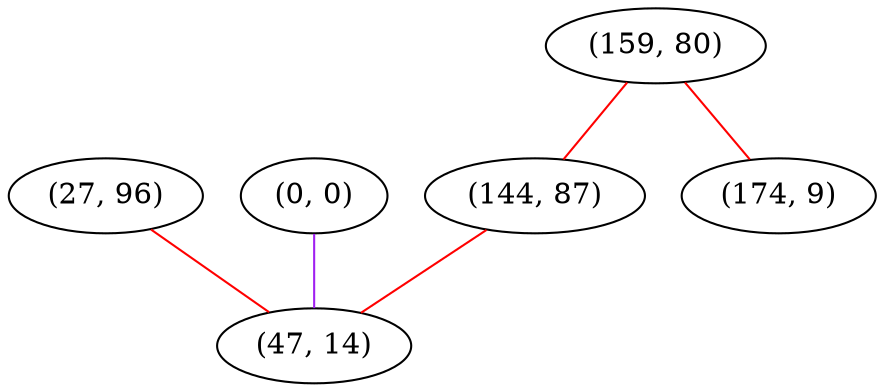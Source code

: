graph "" {
"(27, 96)";
"(0, 0)";
"(159, 80)";
"(144, 87)";
"(47, 14)";
"(174, 9)";
"(27, 96)" -- "(47, 14)"  [color=red, key=0, weight=1];
"(0, 0)" -- "(47, 14)"  [color=purple, key=0, weight=4];
"(159, 80)" -- "(174, 9)"  [color=red, key=0, weight=1];
"(159, 80)" -- "(144, 87)"  [color=red, key=0, weight=1];
"(144, 87)" -- "(47, 14)"  [color=red, key=0, weight=1];
}
